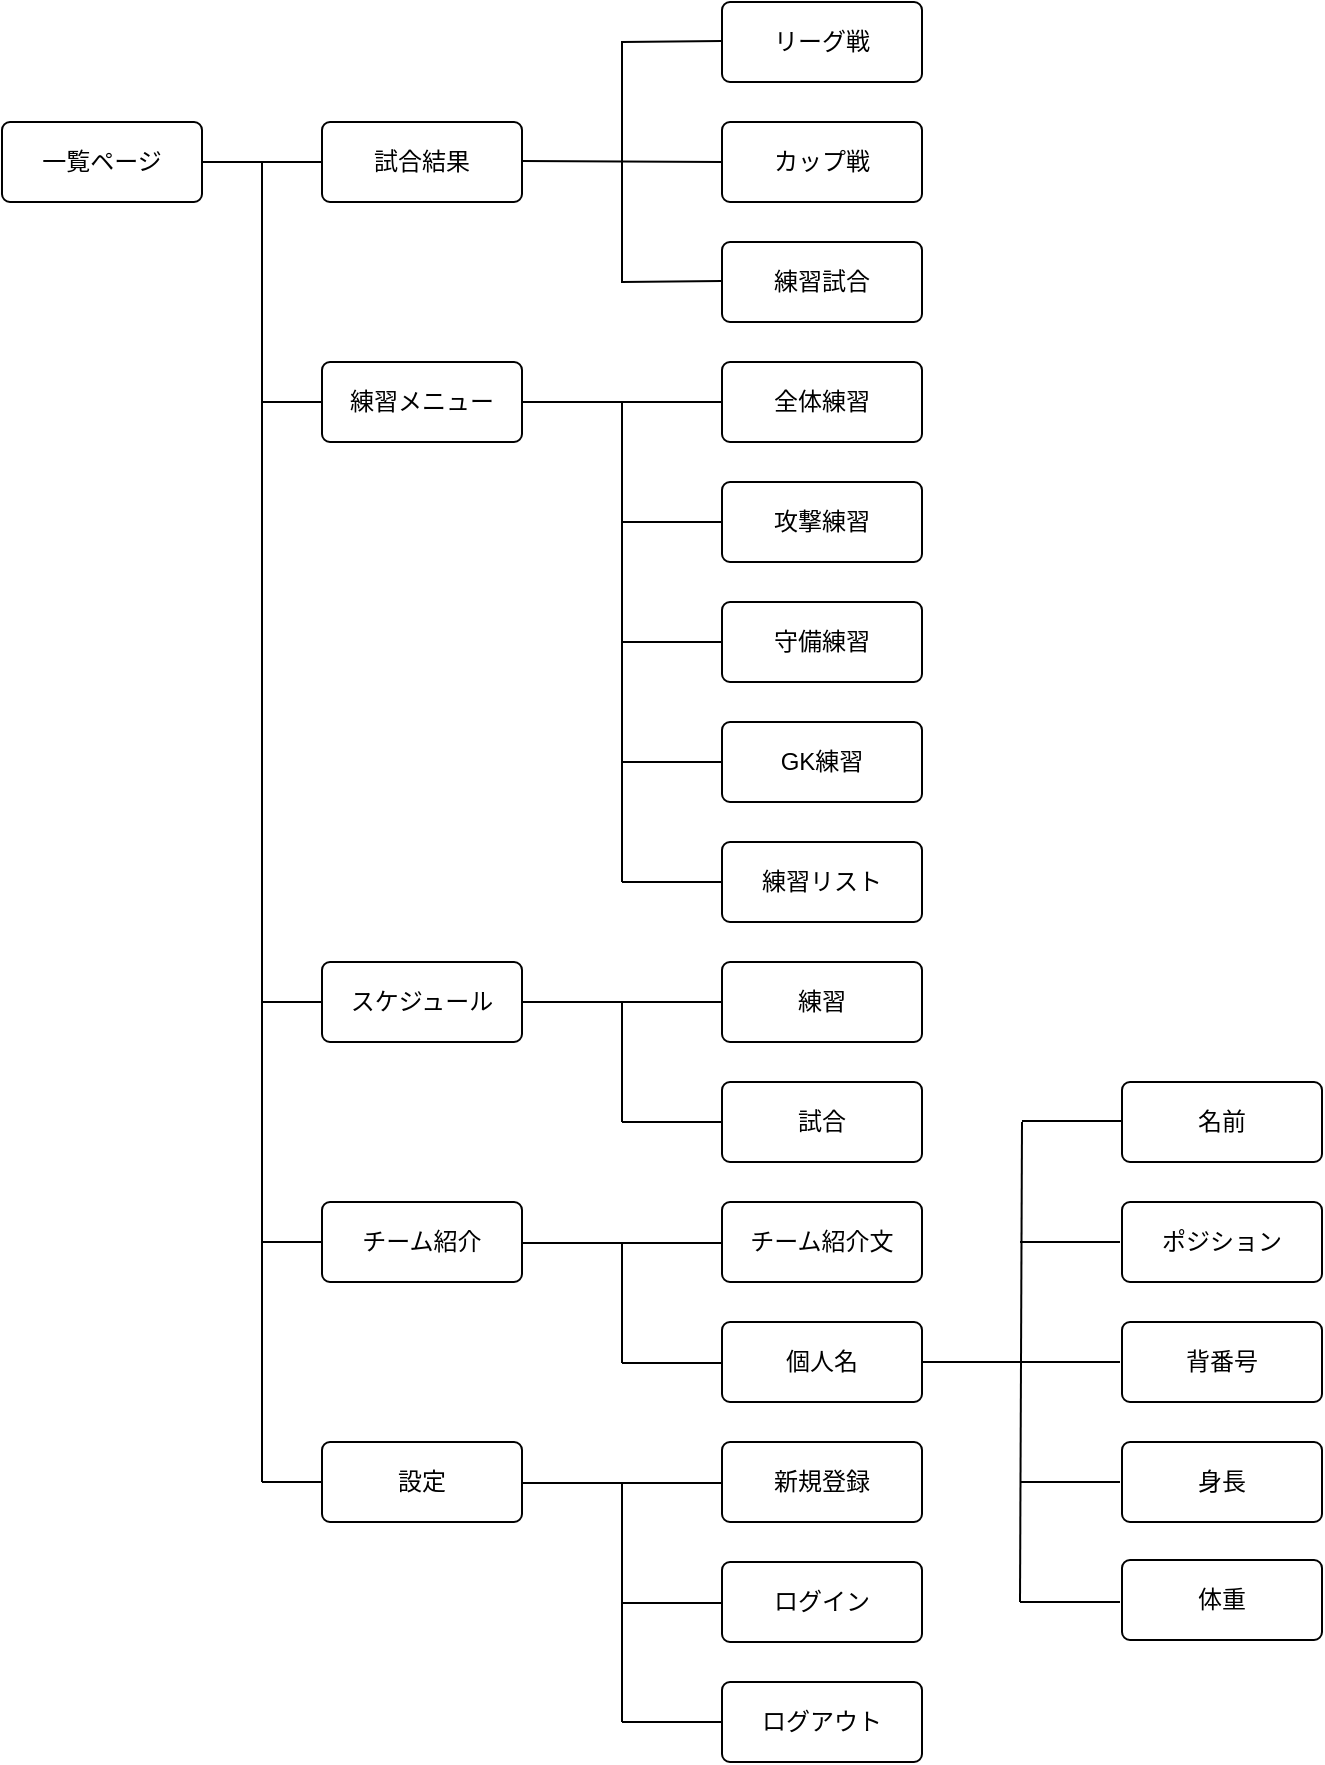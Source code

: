 <mxfile>
    <diagram id="Vula4Mh7jKJQZO3NJ_6q" name="ページ1">
        <mxGraphModel dx="99" dy="95" grid="1" gridSize="10" guides="1" tooltips="1" connect="1" arrows="1" fold="1" page="1" pageScale="1" pageWidth="827" pageHeight="1169" math="0" shadow="0">
            <root>
                <mxCell id="0"/>
                <mxCell id="1" parent="0"/>
                <mxCell id="2" value="一覧ページ" style="rounded=1;arcSize=10;whiteSpace=wrap;html=1;align=center;" parent="1" vertex="1">
                    <mxGeometry x="40" y="80" width="100" height="40" as="geometry"/>
                </mxCell>
                <mxCell id="3" value="試合結果" style="rounded=1;arcSize=10;whiteSpace=wrap;html=1;align=center;" parent="1" vertex="1">
                    <mxGeometry x="200" y="80" width="100" height="40" as="geometry"/>
                </mxCell>
                <mxCell id="4" value="練習メニュー" style="rounded=1;arcSize=10;whiteSpace=wrap;html=1;align=center;" parent="1" vertex="1">
                    <mxGeometry x="200" y="200" width="100" height="40" as="geometry"/>
                </mxCell>
                <mxCell id="5" value="設定" style="rounded=1;arcSize=10;whiteSpace=wrap;html=1;align=center;" parent="1" vertex="1">
                    <mxGeometry x="200" y="740" width="100" height="40" as="geometry"/>
                </mxCell>
                <mxCell id="6" value="チーム紹介" style="rounded=1;arcSize=10;whiteSpace=wrap;html=1;align=center;" parent="1" vertex="1">
                    <mxGeometry x="200" y="620" width="100" height="40" as="geometry"/>
                </mxCell>
                <mxCell id="7" value="スケジュール" style="rounded=1;arcSize=10;whiteSpace=wrap;html=1;align=center;" parent="1" vertex="1">
                    <mxGeometry x="200" y="500" width="100" height="40" as="geometry"/>
                </mxCell>
                <mxCell id="9" value="リーグ戦" style="rounded=1;arcSize=10;whiteSpace=wrap;html=1;align=center;" parent="1" vertex="1">
                    <mxGeometry x="400" y="20" width="100" height="40" as="geometry"/>
                </mxCell>
                <mxCell id="10" value="カップ戦" style="rounded=1;arcSize=10;whiteSpace=wrap;html=1;align=center;" parent="1" vertex="1">
                    <mxGeometry x="400" y="80" width="100" height="40" as="geometry"/>
                </mxCell>
                <mxCell id="11" value="練習試合" style="rounded=1;arcSize=10;whiteSpace=wrap;html=1;align=center;" parent="1" vertex="1">
                    <mxGeometry x="400" y="140" width="100" height="40" as="geometry"/>
                </mxCell>
                <mxCell id="12" value="攻撃練習" style="rounded=1;arcSize=10;whiteSpace=wrap;html=1;align=center;" parent="1" vertex="1">
                    <mxGeometry x="400" y="260" width="100" height="40" as="geometry"/>
                </mxCell>
                <mxCell id="13" value="全体練習" style="rounded=1;arcSize=10;whiteSpace=wrap;html=1;align=center;" parent="1" vertex="1">
                    <mxGeometry x="400" y="200" width="100" height="40" as="geometry"/>
                </mxCell>
                <mxCell id="15" value="練習リスト" style="rounded=1;arcSize=10;whiteSpace=wrap;html=1;align=center;" parent="1" vertex="1">
                    <mxGeometry x="400" y="440" width="100" height="40" as="geometry"/>
                </mxCell>
                <mxCell id="16" value="GK練習" style="rounded=1;arcSize=10;whiteSpace=wrap;html=1;align=center;" parent="1" vertex="1">
                    <mxGeometry x="400" y="380" width="100" height="40" as="geometry"/>
                </mxCell>
                <mxCell id="17" value="守備練習" style="rounded=1;arcSize=10;whiteSpace=wrap;html=1;align=center;" parent="1" vertex="1">
                    <mxGeometry x="400" y="320" width="100" height="40" as="geometry"/>
                </mxCell>
                <mxCell id="18" value="試合" style="rounded=1;arcSize=10;whiteSpace=wrap;html=1;align=center;" parent="1" vertex="1">
                    <mxGeometry x="400" y="560" width="100" height="40" as="geometry"/>
                </mxCell>
                <mxCell id="19" value="練習" style="rounded=1;arcSize=10;whiteSpace=wrap;html=1;align=center;" parent="1" vertex="1">
                    <mxGeometry x="400" y="500" width="100" height="40" as="geometry"/>
                </mxCell>
                <mxCell id="20" value="個人名" style="rounded=1;arcSize=10;whiteSpace=wrap;html=1;align=center;" parent="1" vertex="1">
                    <mxGeometry x="400" y="680" width="100" height="40" as="geometry"/>
                </mxCell>
                <mxCell id="21" value="チーム紹介文" style="rounded=1;arcSize=10;whiteSpace=wrap;html=1;align=center;" parent="1" vertex="1">
                    <mxGeometry x="400" y="620" width="100" height="40" as="geometry"/>
                </mxCell>
                <mxCell id="23" value="ログアウト" style="rounded=1;arcSize=10;whiteSpace=wrap;html=1;align=center;" parent="1" vertex="1">
                    <mxGeometry x="400" y="860" width="100" height="40" as="geometry"/>
                </mxCell>
                <mxCell id="24" value="ログイン" style="rounded=1;arcSize=10;whiteSpace=wrap;html=1;align=center;" parent="1" vertex="1">
                    <mxGeometry x="400" y="800" width="100" height="40" as="geometry"/>
                </mxCell>
                <mxCell id="25" value="新規登録" style="rounded=1;arcSize=10;whiteSpace=wrap;html=1;align=center;" parent="1" vertex="1">
                    <mxGeometry x="400" y="740" width="100" height="40" as="geometry"/>
                </mxCell>
                <mxCell id="26" value="身長" style="rounded=1;arcSize=10;whiteSpace=wrap;html=1;align=center;" parent="1" vertex="1">
                    <mxGeometry x="600" y="740" width="100" height="40" as="geometry"/>
                </mxCell>
                <mxCell id="27" value="背番号" style="rounded=1;arcSize=10;whiteSpace=wrap;html=1;align=center;" parent="1" vertex="1">
                    <mxGeometry x="600" y="680" width="100" height="40" as="geometry"/>
                </mxCell>
                <mxCell id="28" value="ポジション" style="rounded=1;arcSize=10;whiteSpace=wrap;html=1;align=center;" parent="1" vertex="1">
                    <mxGeometry x="600" y="620" width="100" height="40" as="geometry"/>
                </mxCell>
                <mxCell id="29" value="名前" style="rounded=1;arcSize=10;whiteSpace=wrap;html=1;align=center;" parent="1" vertex="1">
                    <mxGeometry x="600" y="560" width="100" height="40" as="geometry"/>
                </mxCell>
                <mxCell id="30" value="体重" style="rounded=1;arcSize=10;whiteSpace=wrap;html=1;align=center;" parent="1" vertex="1">
                    <mxGeometry x="600" y="799" width="100" height="40" as="geometry"/>
                </mxCell>
                <mxCell id="31" value="" style="endArrow=none;html=1;rounded=0;exitX=1;exitY=0.5;exitDx=0;exitDy=0;entryX=0;entryY=0.5;entryDx=0;entryDy=0;" parent="1" source="2" target="3" edge="1">
                    <mxGeometry relative="1" as="geometry">
                        <mxPoint x="200" y="130" as="sourcePoint"/>
                        <mxPoint x="360" y="130" as="targetPoint"/>
                    </mxGeometry>
                </mxCell>
                <mxCell id="32" value="" style="endArrow=none;html=1;rounded=0;" parent="1" edge="1">
                    <mxGeometry relative="1" as="geometry">
                        <mxPoint x="170" y="760" as="sourcePoint"/>
                        <mxPoint x="170" y="99.5" as="targetPoint"/>
                    </mxGeometry>
                </mxCell>
                <mxCell id="33" value="" style="endArrow=none;html=1;rounded=0;" parent="1" edge="1">
                    <mxGeometry relative="1" as="geometry">
                        <mxPoint x="350" y="100" as="sourcePoint"/>
                        <mxPoint x="400" y="159.5" as="targetPoint"/>
                        <Array as="points">
                            <mxPoint x="350" y="160"/>
                        </Array>
                    </mxGeometry>
                </mxCell>
                <mxCell id="34" value="" style="endArrow=none;html=1;rounded=0;" parent="1" edge="1">
                    <mxGeometry relative="1" as="geometry">
                        <mxPoint x="350" y="100" as="sourcePoint"/>
                        <mxPoint x="400" y="39.5" as="targetPoint"/>
                        <Array as="points">
                            <mxPoint x="350" y="40"/>
                        </Array>
                    </mxGeometry>
                </mxCell>
                <mxCell id="35" value="" style="endArrow=none;html=1;rounded=0;" parent="1" edge="1">
                    <mxGeometry relative="1" as="geometry">
                        <mxPoint x="300" y="99.5" as="sourcePoint"/>
                        <mxPoint x="400" y="100" as="targetPoint"/>
                    </mxGeometry>
                </mxCell>
                <mxCell id="36" value="" style="endArrow=none;html=1;rounded=0;entryX=0;entryY=0.5;entryDx=0;entryDy=0;" parent="1" target="5" edge="1">
                    <mxGeometry relative="1" as="geometry">
                        <mxPoint x="170" y="760" as="sourcePoint"/>
                        <mxPoint x="360" y="680" as="targetPoint"/>
                    </mxGeometry>
                </mxCell>
                <mxCell id="37" value="" style="endArrow=none;html=1;rounded=0;entryX=0;entryY=0.5;entryDx=0;entryDy=0;" parent="1" target="6" edge="1">
                    <mxGeometry relative="1" as="geometry">
                        <mxPoint x="170" y="640" as="sourcePoint"/>
                        <mxPoint x="210" y="770" as="targetPoint"/>
                    </mxGeometry>
                </mxCell>
                <mxCell id="38" value="" style="endArrow=none;html=1;rounded=0;" parent="1" target="4" edge="1">
                    <mxGeometry relative="1" as="geometry">
                        <mxPoint x="170" y="220" as="sourcePoint"/>
                        <mxPoint x="230" y="480" as="targetPoint"/>
                    </mxGeometry>
                </mxCell>
                <mxCell id="39" value="" style="endArrow=none;html=1;rounded=0;entryX=0;entryY=0.5;entryDx=0;entryDy=0;" parent="1" target="7" edge="1">
                    <mxGeometry relative="1" as="geometry">
                        <mxPoint x="170" y="520" as="sourcePoint"/>
                        <mxPoint x="230" y="790" as="targetPoint"/>
                    </mxGeometry>
                </mxCell>
                <mxCell id="40" value="" style="line;strokeWidth=1;rotatable=0;dashed=0;labelPosition=right;align=left;verticalAlign=middle;spacingTop=0;spacingLeft=6;points=[];portConstraint=eastwest;" parent="1" vertex="1">
                    <mxGeometry x="300" y="215" width="100" height="10" as="geometry"/>
                </mxCell>
                <mxCell id="41" value="" style="endArrow=none;html=1;rounded=0;exitX=0.5;exitY=0.5;exitDx=0;exitDy=0;exitPerimeter=0;" parent="1" source="40" edge="1">
                    <mxGeometry relative="1" as="geometry">
                        <mxPoint x="370" y="130" as="sourcePoint"/>
                        <mxPoint x="350" y="460" as="targetPoint"/>
                    </mxGeometry>
                </mxCell>
                <mxCell id="42" value="" style="endArrow=none;html=1;rounded=0;" parent="1" edge="1">
                    <mxGeometry relative="1" as="geometry">
                        <mxPoint x="350" y="280" as="sourcePoint"/>
                        <mxPoint x="400" y="280" as="targetPoint"/>
                    </mxGeometry>
                </mxCell>
                <mxCell id="43" value="" style="endArrow=none;html=1;rounded=0;entryX=0;entryY=0.5;entryDx=0;entryDy=0;" parent="1" target="17" edge="1">
                    <mxGeometry relative="1" as="geometry">
                        <mxPoint x="350" y="340" as="sourcePoint"/>
                        <mxPoint x="410" y="290" as="targetPoint"/>
                    </mxGeometry>
                </mxCell>
                <mxCell id="44" value="" style="endArrow=none;html=1;rounded=0;entryX=0;entryY=0.5;entryDx=0;entryDy=0;" parent="1" target="16" edge="1">
                    <mxGeometry relative="1" as="geometry">
                        <mxPoint x="350" y="400" as="sourcePoint"/>
                        <mxPoint x="410" y="350" as="targetPoint"/>
                    </mxGeometry>
                </mxCell>
                <mxCell id="45" value="" style="endArrow=none;html=1;rounded=0;entryX=0;entryY=0.5;entryDx=0;entryDy=0;" parent="1" target="15" edge="1">
                    <mxGeometry relative="1" as="geometry">
                        <mxPoint x="350" y="460" as="sourcePoint"/>
                        <mxPoint x="410" y="410" as="targetPoint"/>
                    </mxGeometry>
                </mxCell>
                <mxCell id="47" value="" style="endArrow=none;html=1;rounded=0;entryX=0;entryY=0.5;entryDx=0;entryDy=0;exitX=1;exitY=0.5;exitDx=0;exitDy=0;" parent="1" source="7" target="19" edge="1">
                    <mxGeometry relative="1" as="geometry">
                        <mxPoint x="360" y="470" as="sourcePoint"/>
                        <mxPoint x="410" y="470" as="targetPoint"/>
                    </mxGeometry>
                </mxCell>
                <mxCell id="48" value="" style="endArrow=none;html=1;rounded=0;" parent="1" edge="1">
                    <mxGeometry relative="1" as="geometry">
                        <mxPoint x="350" y="520" as="sourcePoint"/>
                        <mxPoint x="350" y="580" as="targetPoint"/>
                    </mxGeometry>
                </mxCell>
                <mxCell id="50" value="" style="endArrow=none;html=1;rounded=0;entryX=0;entryY=0.5;entryDx=0;entryDy=0;" parent="1" target="18" edge="1">
                    <mxGeometry relative="1" as="geometry">
                        <mxPoint x="350" y="580" as="sourcePoint"/>
                        <mxPoint x="410" y="470" as="targetPoint"/>
                    </mxGeometry>
                </mxCell>
                <mxCell id="51" value="" style="endArrow=none;html=1;rounded=0;entryX=0;entryY=0.5;entryDx=0;entryDy=0;exitX=1;exitY=0.5;exitDx=0;exitDy=0;" parent="1" edge="1">
                    <mxGeometry relative="1" as="geometry">
                        <mxPoint x="300" y="640.5" as="sourcePoint"/>
                        <mxPoint x="400" y="640.5" as="targetPoint"/>
                    </mxGeometry>
                </mxCell>
                <mxCell id="52" value="" style="endArrow=none;html=1;rounded=0;" parent="1" edge="1">
                    <mxGeometry relative="1" as="geometry">
                        <mxPoint x="350" y="640.5" as="sourcePoint"/>
                        <mxPoint x="350" y="700.5" as="targetPoint"/>
                    </mxGeometry>
                </mxCell>
                <mxCell id="53" value="" style="endArrow=none;html=1;rounded=0;entryX=0;entryY=0.5;entryDx=0;entryDy=0;" parent="1" edge="1">
                    <mxGeometry relative="1" as="geometry">
                        <mxPoint x="350" y="700.5" as="sourcePoint"/>
                        <mxPoint x="400" y="700.5" as="targetPoint"/>
                    </mxGeometry>
                </mxCell>
                <mxCell id="54" value="" style="endArrow=none;html=1;rounded=0;entryX=0;entryY=0.5;entryDx=0;entryDy=0;exitX=1;exitY=0.5;exitDx=0;exitDy=0;" parent="1" edge="1">
                    <mxGeometry relative="1" as="geometry">
                        <mxPoint x="300" y="760.5" as="sourcePoint"/>
                        <mxPoint x="400" y="760.5" as="targetPoint"/>
                    </mxGeometry>
                </mxCell>
                <mxCell id="55" value="" style="endArrow=none;html=1;rounded=0;" parent="1" edge="1">
                    <mxGeometry relative="1" as="geometry">
                        <mxPoint x="350" y="760.5" as="sourcePoint"/>
                        <mxPoint x="350" y="880" as="targetPoint"/>
                    </mxGeometry>
                </mxCell>
                <mxCell id="56" value="" style="endArrow=none;html=1;rounded=0;entryX=0;entryY=0.5;entryDx=0;entryDy=0;" parent="1" edge="1">
                    <mxGeometry relative="1" as="geometry">
                        <mxPoint x="350" y="820.5" as="sourcePoint"/>
                        <mxPoint x="400" y="820.5" as="targetPoint"/>
                    </mxGeometry>
                </mxCell>
                <mxCell id="57" value="" style="endArrow=none;html=1;rounded=0;entryX=0;entryY=0.5;entryDx=0;entryDy=0;" parent="1" edge="1">
                    <mxGeometry relative="1" as="geometry">
                        <mxPoint x="350" y="880" as="sourcePoint"/>
                        <mxPoint x="400" y="880" as="targetPoint"/>
                    </mxGeometry>
                </mxCell>
                <mxCell id="60" value="" style="endArrow=none;html=1;rounded=0;exitX=0.5;exitY=0.5;exitDx=0;exitDy=0;exitPerimeter=0;" parent="1" edge="1">
                    <mxGeometry relative="1" as="geometry">
                        <mxPoint x="550" y="580" as="sourcePoint"/>
                        <mxPoint x="549" y="820" as="targetPoint"/>
                    </mxGeometry>
                </mxCell>
                <mxCell id="61" value="" style="endArrow=none;html=1;rounded=0;" parent="1" edge="1">
                    <mxGeometry relative="1" as="geometry">
                        <mxPoint x="549" y="640" as="sourcePoint"/>
                        <mxPoint x="599" y="640" as="targetPoint"/>
                    </mxGeometry>
                </mxCell>
                <mxCell id="62" value="" style="endArrow=none;html=1;rounded=0;entryX=0;entryY=0.5;entryDx=0;entryDy=0;exitX=1;exitY=0.5;exitDx=0;exitDy=0;" parent="1" source="20" edge="1">
                    <mxGeometry relative="1" as="geometry">
                        <mxPoint x="549" y="700" as="sourcePoint"/>
                        <mxPoint x="599" y="700" as="targetPoint"/>
                    </mxGeometry>
                </mxCell>
                <mxCell id="63" value="" style="endArrow=none;html=1;rounded=0;entryX=0;entryY=0.5;entryDx=0;entryDy=0;" parent="1" edge="1">
                    <mxGeometry relative="1" as="geometry">
                        <mxPoint x="549" y="760" as="sourcePoint"/>
                        <mxPoint x="599" y="760" as="targetPoint"/>
                    </mxGeometry>
                </mxCell>
                <mxCell id="64" value="" style="endArrow=none;html=1;rounded=0;entryX=0;entryY=0.5;entryDx=0;entryDy=0;" parent="1" edge="1">
                    <mxGeometry relative="1" as="geometry">
                        <mxPoint x="549" y="820" as="sourcePoint"/>
                        <mxPoint x="599" y="820" as="targetPoint"/>
                    </mxGeometry>
                </mxCell>
                <mxCell id="66" value="" style="endArrow=none;html=1;rounded=0;" parent="1" edge="1">
                    <mxGeometry relative="1" as="geometry">
                        <mxPoint x="550" y="579.5" as="sourcePoint"/>
                        <mxPoint x="600" y="579.5" as="targetPoint"/>
                    </mxGeometry>
                </mxCell>
            </root>
        </mxGraphModel>
    </diagram>
</mxfile>